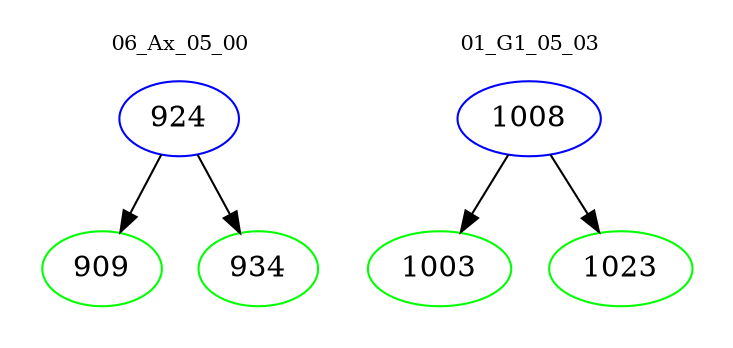 digraph{
subgraph cluster_0 {
color = white
label = "06_Ax_05_00";
fontsize=10;
T0_924 [label="924", color="blue"]
T0_924 -> T0_909 [color="black"]
T0_909 [label="909", color="green"]
T0_924 -> T0_934 [color="black"]
T0_934 [label="934", color="green"]
}
subgraph cluster_1 {
color = white
label = "01_G1_05_03";
fontsize=10;
T1_1008 [label="1008", color="blue"]
T1_1008 -> T1_1003 [color="black"]
T1_1003 [label="1003", color="green"]
T1_1008 -> T1_1023 [color="black"]
T1_1023 [label="1023", color="green"]
}
}
